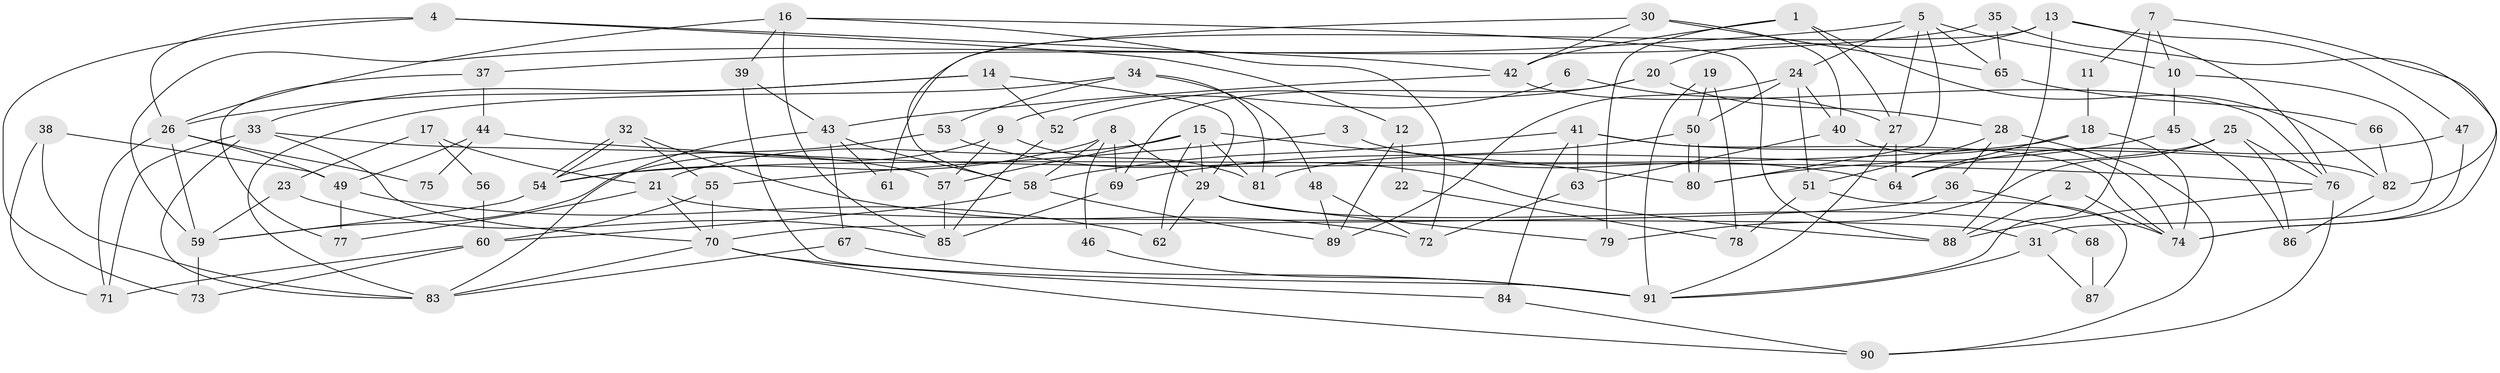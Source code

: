 // coarse degree distribution, {7: 0.13333333333333333, 6: 0.13333333333333333, 11: 0.1, 15: 0.03333333333333333, 4: 0.16666666666666666, 8: 0.13333333333333333, 12: 0.03333333333333333, 3: 0.16666666666666666, 5: 0.1}
// Generated by graph-tools (version 1.1) at 2025/18/03/04/25 18:18:38]
// undirected, 91 vertices, 182 edges
graph export_dot {
graph [start="1"]
  node [color=gray90,style=filled];
  1;
  2;
  3;
  4;
  5;
  6;
  7;
  8;
  9;
  10;
  11;
  12;
  13;
  14;
  15;
  16;
  17;
  18;
  19;
  20;
  21;
  22;
  23;
  24;
  25;
  26;
  27;
  28;
  29;
  30;
  31;
  32;
  33;
  34;
  35;
  36;
  37;
  38;
  39;
  40;
  41;
  42;
  43;
  44;
  45;
  46;
  47;
  48;
  49;
  50;
  51;
  52;
  53;
  54;
  55;
  56;
  57;
  58;
  59;
  60;
  61;
  62;
  63;
  64;
  65;
  66;
  67;
  68;
  69;
  70;
  71;
  72;
  73;
  74;
  75;
  76;
  77;
  78;
  79;
  80;
  81;
  82;
  83;
  84;
  85;
  86;
  87;
  88;
  89;
  90;
  91;
  1 -- 27;
  1 -- 42;
  1 -- 79;
  1 -- 82;
  2 -- 74;
  2 -- 88;
  3 -- 55;
  3 -- 64;
  4 -- 42;
  4 -- 73;
  4 -- 12;
  4 -- 26;
  5 -- 37;
  5 -- 10;
  5 -- 24;
  5 -- 27;
  5 -- 65;
  5 -- 80;
  6 -- 9;
  6 -- 27;
  7 -- 82;
  7 -- 10;
  7 -- 11;
  7 -- 91;
  8 -- 54;
  8 -- 29;
  8 -- 46;
  8 -- 58;
  8 -- 69;
  9 -- 59;
  9 -- 57;
  9 -- 81;
  10 -- 31;
  10 -- 45;
  11 -- 18;
  12 -- 89;
  12 -- 22;
  13 -- 76;
  13 -- 20;
  13 -- 47;
  13 -- 61;
  13 -- 88;
  14 -- 33;
  14 -- 29;
  14 -- 26;
  14 -- 52;
  15 -- 80;
  15 -- 81;
  15 -- 21;
  15 -- 29;
  15 -- 57;
  15 -- 62;
  16 -- 85;
  16 -- 26;
  16 -- 39;
  16 -- 72;
  16 -- 88;
  17 -- 23;
  17 -- 21;
  17 -- 56;
  18 -- 64;
  18 -- 54;
  18 -- 74;
  19 -- 91;
  19 -- 50;
  19 -- 78;
  20 -- 69;
  20 -- 52;
  20 -- 28;
  21 -- 70;
  21 -- 31;
  21 -- 77;
  22 -- 78;
  23 -- 85;
  23 -- 59;
  24 -- 40;
  24 -- 50;
  24 -- 51;
  24 -- 89;
  25 -- 76;
  25 -- 81;
  25 -- 79;
  25 -- 86;
  26 -- 49;
  26 -- 59;
  26 -- 71;
  26 -- 75;
  27 -- 91;
  27 -- 64;
  28 -- 90;
  28 -- 36;
  28 -- 51;
  29 -- 79;
  29 -- 62;
  29 -- 68;
  30 -- 40;
  30 -- 58;
  30 -- 42;
  30 -- 65;
  31 -- 91;
  31 -- 87;
  32 -- 54;
  32 -- 54;
  32 -- 72;
  32 -- 55;
  33 -- 83;
  33 -- 70;
  33 -- 57;
  33 -- 71;
  34 -- 83;
  34 -- 53;
  34 -- 48;
  34 -- 81;
  35 -- 74;
  35 -- 65;
  35 -- 59;
  36 -- 70;
  36 -- 74;
  37 -- 77;
  37 -- 44;
  38 -- 71;
  38 -- 49;
  38 -- 83;
  39 -- 43;
  39 -- 91;
  40 -- 63;
  40 -- 74;
  41 -- 74;
  41 -- 58;
  41 -- 63;
  41 -- 82;
  41 -- 84;
  42 -- 43;
  42 -- 76;
  43 -- 58;
  43 -- 83;
  43 -- 61;
  43 -- 67;
  44 -- 49;
  44 -- 76;
  44 -- 75;
  45 -- 86;
  45 -- 80;
  46 -- 91;
  47 -- 74;
  47 -- 64;
  48 -- 89;
  48 -- 72;
  49 -- 62;
  49 -- 77;
  50 -- 80;
  50 -- 80;
  50 -- 69;
  51 -- 78;
  51 -- 87;
  52 -- 85;
  53 -- 54;
  53 -- 88;
  54 -- 59;
  55 -- 70;
  55 -- 60;
  56 -- 60;
  57 -- 85;
  58 -- 60;
  58 -- 89;
  59 -- 73;
  60 -- 71;
  60 -- 73;
  63 -- 72;
  65 -- 66;
  66 -- 82;
  67 -- 91;
  67 -- 83;
  68 -- 87;
  69 -- 85;
  70 -- 90;
  70 -- 83;
  70 -- 84;
  76 -- 88;
  76 -- 90;
  82 -- 86;
  84 -- 90;
}
